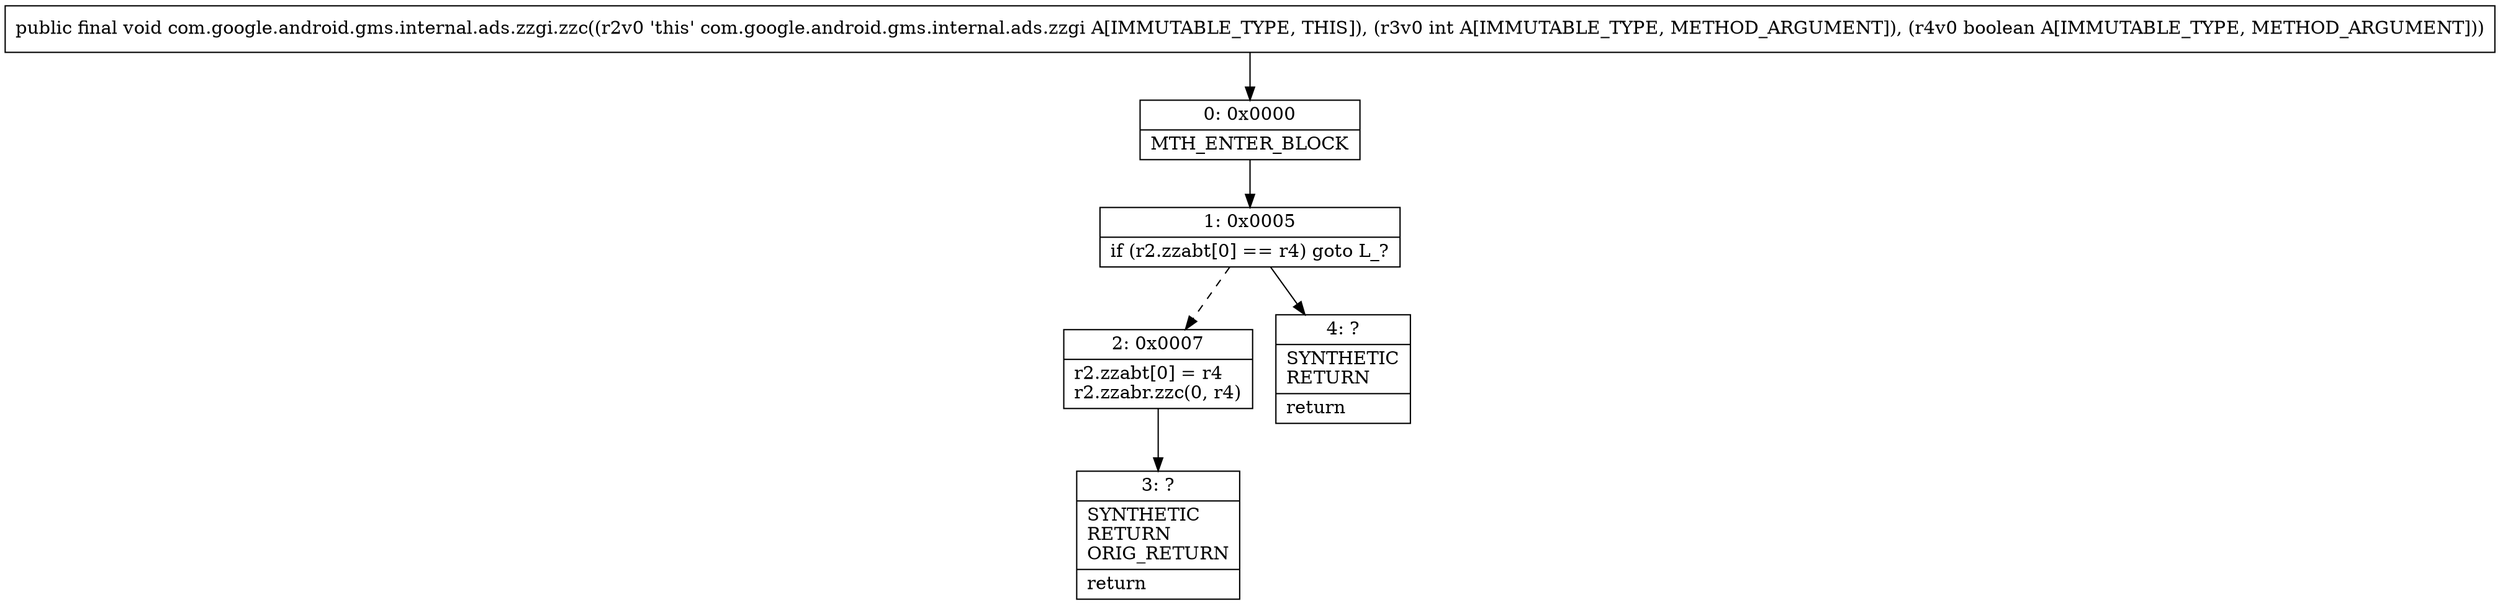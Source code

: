 digraph "CFG forcom.google.android.gms.internal.ads.zzgi.zzc(IZ)V" {
Node_0 [shape=record,label="{0\:\ 0x0000|MTH_ENTER_BLOCK\l}"];
Node_1 [shape=record,label="{1\:\ 0x0005|if (r2.zzabt[0] == r4) goto L_?\l}"];
Node_2 [shape=record,label="{2\:\ 0x0007|r2.zzabt[0] = r4\lr2.zzabr.zzc(0, r4)\l}"];
Node_3 [shape=record,label="{3\:\ ?|SYNTHETIC\lRETURN\lORIG_RETURN\l|return\l}"];
Node_4 [shape=record,label="{4\:\ ?|SYNTHETIC\lRETURN\l|return\l}"];
MethodNode[shape=record,label="{public final void com.google.android.gms.internal.ads.zzgi.zzc((r2v0 'this' com.google.android.gms.internal.ads.zzgi A[IMMUTABLE_TYPE, THIS]), (r3v0 int A[IMMUTABLE_TYPE, METHOD_ARGUMENT]), (r4v0 boolean A[IMMUTABLE_TYPE, METHOD_ARGUMENT])) }"];
MethodNode -> Node_0;
Node_0 -> Node_1;
Node_1 -> Node_2[style=dashed];
Node_1 -> Node_4;
Node_2 -> Node_3;
}

